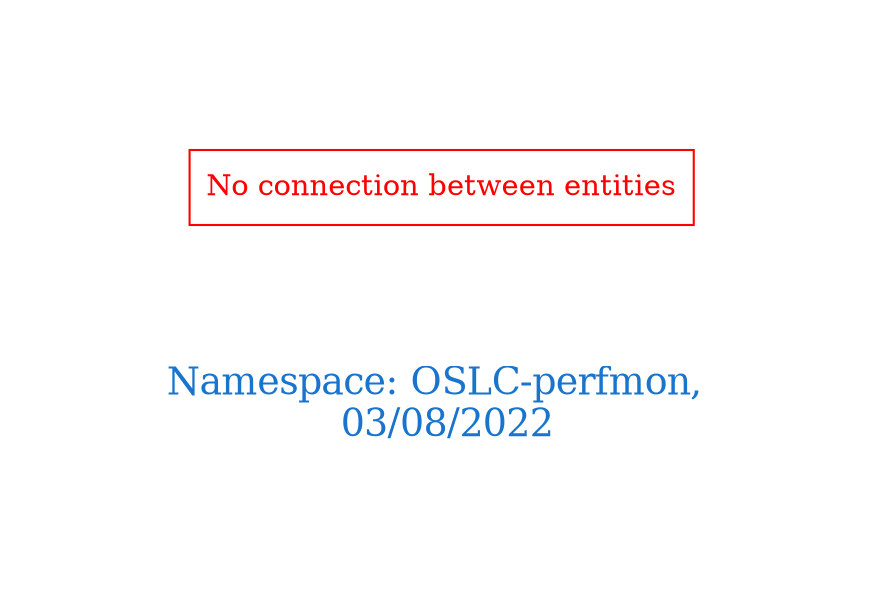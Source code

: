 digraph OGIT_ontology {
 graph [ rankdir= LR,pad=1 
fontsize = 18,
fontcolor= dodgerblue3,label = "\n\n\nNamespace: OSLC-perfmon, \n 03/08/2022"];
node[shape=polygon];
edge [  color="gray81"];

"No connection between entities" [fontcolor = "red",color="red", shape="polygon"]
}
